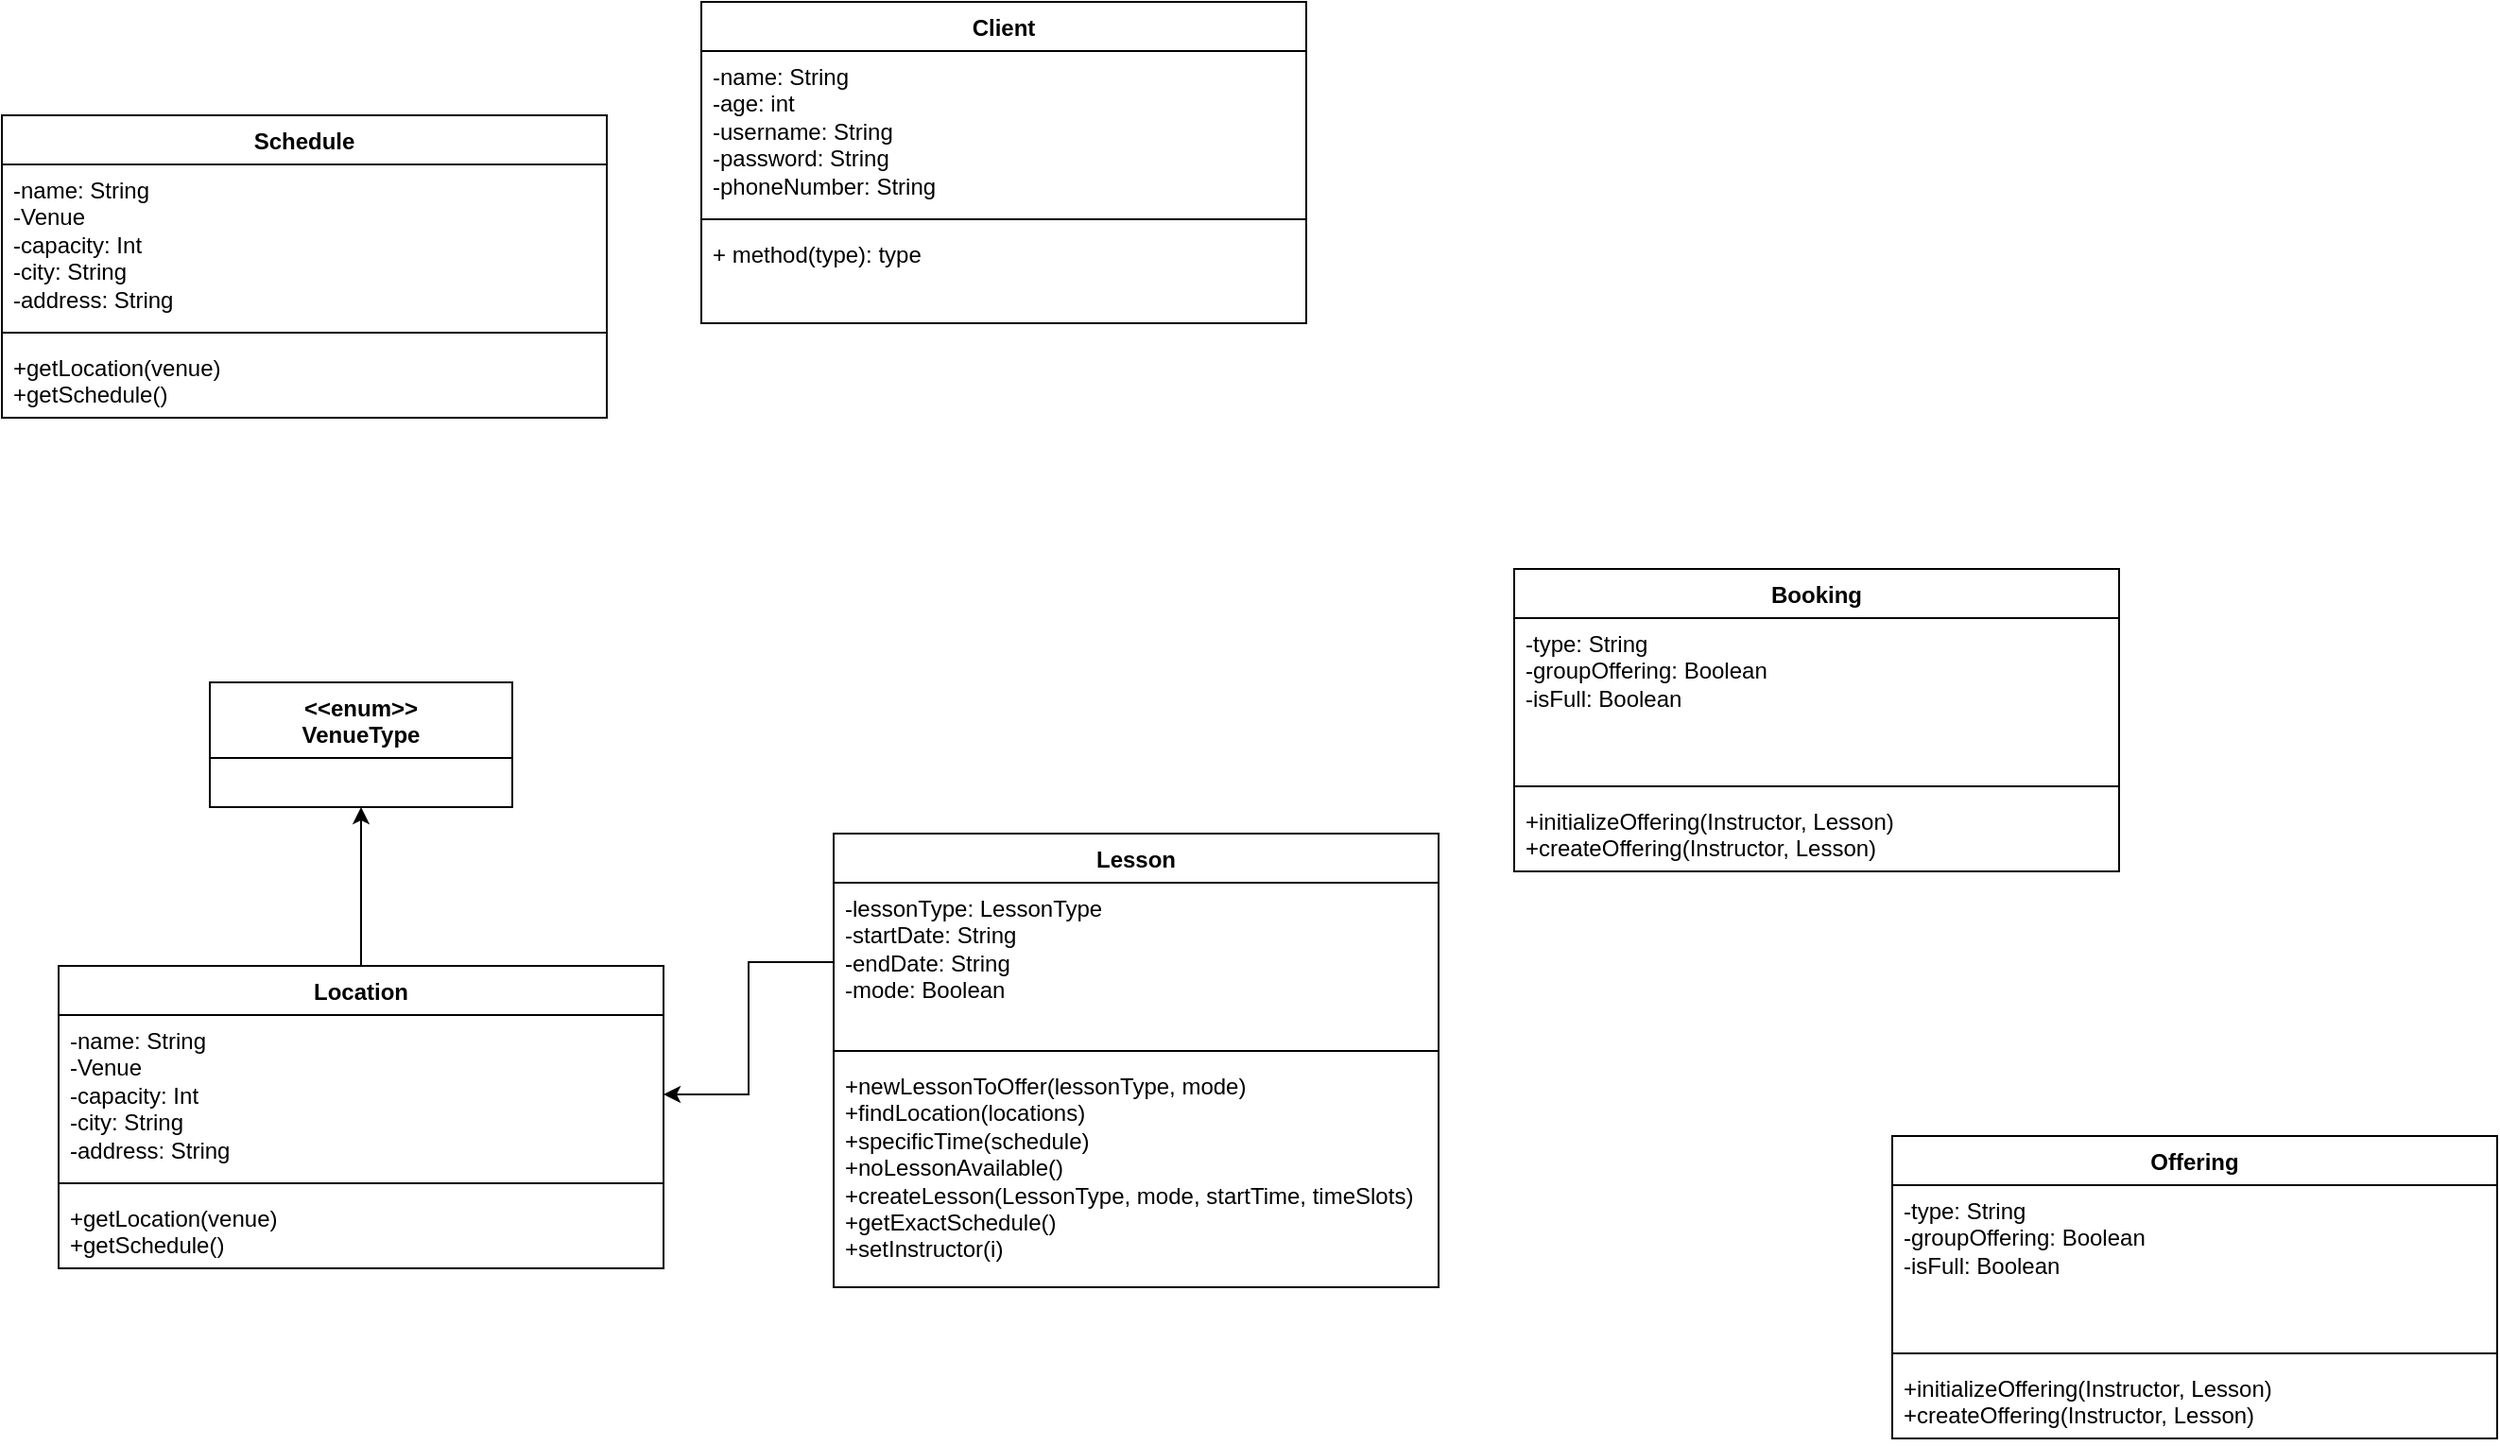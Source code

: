 <mxfile version="24.8.4">
  <diagram name="Page-1" id="CH_hg84p0OCZ-qr93urq">
    <mxGraphModel dx="1802" dy="812" grid="1" gridSize="10" guides="1" tooltips="1" connect="1" arrows="1" fold="1" page="1" pageScale="1" pageWidth="1400" pageHeight="1000" math="0" shadow="0">
      <root>
        <mxCell id="0" />
        <mxCell id="1" parent="0" />
        <mxCell id="Zw3f4Pixwr-wm7SCuNcm-1" value="Client" style="swimlane;fontStyle=1;align=center;verticalAlign=top;childLayout=stackLayout;horizontal=1;startSize=26;horizontalStack=0;resizeParent=1;resizeParentMax=0;resizeLast=0;collapsible=1;marginBottom=0;whiteSpace=wrap;html=1;" parent="1" vertex="1">
          <mxGeometry x="410" y="260" width="320" height="170" as="geometry" />
        </mxCell>
        <mxCell id="Zw3f4Pixwr-wm7SCuNcm-2" value="-name: String&lt;div&gt;-age: int&lt;/div&gt;&lt;div&gt;-username: String&lt;/div&gt;&lt;div&gt;-password: String&lt;/div&gt;&lt;div&gt;-phoneNumber: String&lt;/div&gt;" style="text;strokeColor=none;fillColor=none;align=left;verticalAlign=top;spacingLeft=4;spacingRight=4;overflow=hidden;rotatable=0;points=[[0,0.5],[1,0.5]];portConstraint=eastwest;whiteSpace=wrap;html=1;" parent="Zw3f4Pixwr-wm7SCuNcm-1" vertex="1">
          <mxGeometry y="26" width="320" height="84" as="geometry" />
        </mxCell>
        <mxCell id="Zw3f4Pixwr-wm7SCuNcm-3" value="" style="line;strokeWidth=1;fillColor=none;align=left;verticalAlign=middle;spacingTop=-1;spacingLeft=3;spacingRight=3;rotatable=0;labelPosition=right;points=[];portConstraint=eastwest;strokeColor=inherit;" parent="Zw3f4Pixwr-wm7SCuNcm-1" vertex="1">
          <mxGeometry y="110" width="320" height="10" as="geometry" />
        </mxCell>
        <mxCell id="Zw3f4Pixwr-wm7SCuNcm-4" value="+ method(type): type" style="text;strokeColor=none;fillColor=none;align=left;verticalAlign=top;spacingLeft=4;spacingRight=4;overflow=hidden;rotatable=0;points=[[0,0.5],[1,0.5]];portConstraint=eastwest;whiteSpace=wrap;html=1;" parent="Zw3f4Pixwr-wm7SCuNcm-1" vertex="1">
          <mxGeometry y="120" width="320" height="50" as="geometry" />
        </mxCell>
        <mxCell id="Zw3f4Pixwr-wm7SCuNcm-5" value="Lesson" style="swimlane;fontStyle=1;align=center;verticalAlign=top;childLayout=stackLayout;horizontal=1;startSize=26;horizontalStack=0;resizeParent=1;resizeParentMax=0;resizeLast=0;collapsible=1;marginBottom=0;whiteSpace=wrap;html=1;" parent="1" vertex="1">
          <mxGeometry x="480" y="700" width="320" height="240" as="geometry" />
        </mxCell>
        <mxCell id="Zw3f4Pixwr-wm7SCuNcm-6" value="-lessonType: LessonType&lt;div&gt;-startDate: String&lt;/div&gt;&lt;div&gt;-endDate: String&lt;br&gt;&lt;div&gt;-mode: Boolean&lt;/div&gt;&lt;/div&gt;" style="text;strokeColor=none;fillColor=none;align=left;verticalAlign=top;spacingLeft=4;spacingRight=4;overflow=hidden;rotatable=0;points=[[0,0.5],[1,0.5]];portConstraint=eastwest;whiteSpace=wrap;html=1;" parent="Zw3f4Pixwr-wm7SCuNcm-5" vertex="1">
          <mxGeometry y="26" width="320" height="84" as="geometry" />
        </mxCell>
        <mxCell id="Zw3f4Pixwr-wm7SCuNcm-7" value="" style="line;strokeWidth=1;fillColor=none;align=left;verticalAlign=middle;spacingTop=-1;spacingLeft=3;spacingRight=3;rotatable=0;labelPosition=right;points=[];portConstraint=eastwest;strokeColor=inherit;" parent="Zw3f4Pixwr-wm7SCuNcm-5" vertex="1">
          <mxGeometry y="110" width="320" height="10" as="geometry" />
        </mxCell>
        <mxCell id="Zw3f4Pixwr-wm7SCuNcm-8" value="+newLessonToOffer(lessonType, mode)&lt;div&gt;+findLocation(locations)&lt;/div&gt;&lt;div&gt;+specificTime(schedule)&lt;/div&gt;&lt;div&gt;+noLessonAvailable()&lt;/div&gt;&lt;div&gt;+createLesson(LessonType, mode, startTime, timeSlots)&lt;/div&gt;&lt;div&gt;+getExactSchedule()&lt;/div&gt;&lt;div&gt;+setInstructor(i)&lt;/div&gt;" style="text;strokeColor=none;fillColor=none;align=left;verticalAlign=top;spacingLeft=4;spacingRight=4;overflow=hidden;rotatable=0;points=[[0,0.5],[1,0.5]];portConstraint=eastwest;whiteSpace=wrap;html=1;" parent="Zw3f4Pixwr-wm7SCuNcm-5" vertex="1">
          <mxGeometry y="120" width="320" height="120" as="geometry" />
        </mxCell>
        <mxCell id="mA5hjD3BmIwjJKTukWuL-18" style="edgeStyle=orthogonalEdgeStyle;rounded=0;orthogonalLoop=1;jettySize=auto;html=1;exitX=0.5;exitY=0;exitDx=0;exitDy=0;entryX=0.5;entryY=1;entryDx=0;entryDy=0;" edge="1" parent="1" source="mA5hjD3BmIwjJKTukWuL-1" target="mA5hjD3BmIwjJKTukWuL-13">
          <mxGeometry relative="1" as="geometry" />
        </mxCell>
        <mxCell id="mA5hjD3BmIwjJKTukWuL-1" value="Location" style="swimlane;fontStyle=1;align=center;verticalAlign=top;childLayout=stackLayout;horizontal=1;startSize=26;horizontalStack=0;resizeParent=1;resizeParentMax=0;resizeLast=0;collapsible=1;marginBottom=0;whiteSpace=wrap;html=1;" vertex="1" parent="1">
          <mxGeometry x="70" y="770" width="320" height="160" as="geometry" />
        </mxCell>
        <mxCell id="mA5hjD3BmIwjJKTukWuL-2" value="-name: String&lt;div&gt;-Venue&lt;/div&gt;&lt;div&gt;-capacity: Int&lt;br&gt;&lt;div&gt;-city: String&lt;br&gt;&lt;div&gt;-address: String&lt;/div&gt;&lt;/div&gt;&lt;/div&gt;" style="text;strokeColor=none;fillColor=none;align=left;verticalAlign=top;spacingLeft=4;spacingRight=4;overflow=hidden;rotatable=0;points=[[0,0.5],[1,0.5]];portConstraint=eastwest;whiteSpace=wrap;html=1;" vertex="1" parent="mA5hjD3BmIwjJKTukWuL-1">
          <mxGeometry y="26" width="320" height="84" as="geometry" />
        </mxCell>
        <mxCell id="mA5hjD3BmIwjJKTukWuL-3" value="" style="line;strokeWidth=1;fillColor=none;align=left;verticalAlign=middle;spacingTop=-1;spacingLeft=3;spacingRight=3;rotatable=0;labelPosition=right;points=[];portConstraint=eastwest;strokeColor=inherit;" vertex="1" parent="mA5hjD3BmIwjJKTukWuL-1">
          <mxGeometry y="110" width="320" height="10" as="geometry" />
        </mxCell>
        <mxCell id="mA5hjD3BmIwjJKTukWuL-4" value="+getLocation(venue)&lt;div&gt;+getSchedule()&lt;/div&gt;" style="text;strokeColor=none;fillColor=none;align=left;verticalAlign=top;spacingLeft=4;spacingRight=4;overflow=hidden;rotatable=0;points=[[0,0.5],[1,0.5]];portConstraint=eastwest;whiteSpace=wrap;html=1;" vertex="1" parent="mA5hjD3BmIwjJKTukWuL-1">
          <mxGeometry y="120" width="320" height="40" as="geometry" />
        </mxCell>
        <mxCell id="mA5hjD3BmIwjJKTukWuL-5" value="Offering" style="swimlane;fontStyle=1;align=center;verticalAlign=top;childLayout=stackLayout;horizontal=1;startSize=26;horizontalStack=0;resizeParent=1;resizeParentMax=0;resizeLast=0;collapsible=1;marginBottom=0;whiteSpace=wrap;html=1;" vertex="1" parent="1">
          <mxGeometry x="1040" y="860" width="320" height="160" as="geometry" />
        </mxCell>
        <mxCell id="mA5hjD3BmIwjJKTukWuL-6" value="-type: String&lt;div&gt;-groupOffering: Boolean&lt;/div&gt;&lt;div&gt;-isFull: Boolean&lt;/div&gt;" style="text;strokeColor=none;fillColor=none;align=left;verticalAlign=top;spacingLeft=4;spacingRight=4;overflow=hidden;rotatable=0;points=[[0,0.5],[1,0.5]];portConstraint=eastwest;whiteSpace=wrap;html=1;" vertex="1" parent="mA5hjD3BmIwjJKTukWuL-5">
          <mxGeometry y="26" width="320" height="84" as="geometry" />
        </mxCell>
        <mxCell id="mA5hjD3BmIwjJKTukWuL-7" value="" style="line;strokeWidth=1;fillColor=none;align=left;verticalAlign=middle;spacingTop=-1;spacingLeft=3;spacingRight=3;rotatable=0;labelPosition=right;points=[];portConstraint=eastwest;strokeColor=inherit;" vertex="1" parent="mA5hjD3BmIwjJKTukWuL-5">
          <mxGeometry y="110" width="320" height="10" as="geometry" />
        </mxCell>
        <mxCell id="mA5hjD3BmIwjJKTukWuL-8" value="+initializeOffering(Instructor, Lesson)&lt;div&gt;+createOffering(Instructor, Lesson)&lt;/div&gt;" style="text;strokeColor=none;fillColor=none;align=left;verticalAlign=top;spacingLeft=4;spacingRight=4;overflow=hidden;rotatable=0;points=[[0,0.5],[1,0.5]];portConstraint=eastwest;whiteSpace=wrap;html=1;" vertex="1" parent="mA5hjD3BmIwjJKTukWuL-5">
          <mxGeometry y="120" width="320" height="40" as="geometry" />
        </mxCell>
        <mxCell id="mA5hjD3BmIwjJKTukWuL-9" value="Booking" style="swimlane;fontStyle=1;align=center;verticalAlign=top;childLayout=stackLayout;horizontal=1;startSize=26;horizontalStack=0;resizeParent=1;resizeParentMax=0;resizeLast=0;collapsible=1;marginBottom=0;whiteSpace=wrap;html=1;" vertex="1" parent="1">
          <mxGeometry x="840" y="560" width="320" height="160" as="geometry" />
        </mxCell>
        <mxCell id="mA5hjD3BmIwjJKTukWuL-10" value="-type: String&lt;div&gt;-groupOffering: Boolean&lt;/div&gt;&lt;div&gt;-isFull: Boolean&lt;/div&gt;" style="text;strokeColor=none;fillColor=none;align=left;verticalAlign=top;spacingLeft=4;spacingRight=4;overflow=hidden;rotatable=0;points=[[0,0.5],[1,0.5]];portConstraint=eastwest;whiteSpace=wrap;html=1;" vertex="1" parent="mA5hjD3BmIwjJKTukWuL-9">
          <mxGeometry y="26" width="320" height="84" as="geometry" />
        </mxCell>
        <mxCell id="mA5hjD3BmIwjJKTukWuL-11" value="" style="line;strokeWidth=1;fillColor=none;align=left;verticalAlign=middle;spacingTop=-1;spacingLeft=3;spacingRight=3;rotatable=0;labelPosition=right;points=[];portConstraint=eastwest;strokeColor=inherit;" vertex="1" parent="mA5hjD3BmIwjJKTukWuL-9">
          <mxGeometry y="110" width="320" height="10" as="geometry" />
        </mxCell>
        <mxCell id="mA5hjD3BmIwjJKTukWuL-12" value="+initializeOffering(Instructor, Lesson)&lt;div&gt;+createOffering(Instructor, Lesson)&lt;/div&gt;" style="text;strokeColor=none;fillColor=none;align=left;verticalAlign=top;spacingLeft=4;spacingRight=4;overflow=hidden;rotatable=0;points=[[0,0.5],[1,0.5]];portConstraint=eastwest;whiteSpace=wrap;html=1;" vertex="1" parent="mA5hjD3BmIwjJKTukWuL-9">
          <mxGeometry y="120" width="320" height="40" as="geometry" />
        </mxCell>
        <mxCell id="mA5hjD3BmIwjJKTukWuL-13" value="&amp;lt;&amp;lt;enum&amp;gt;&amp;gt;&lt;div&gt;VenueType&lt;br&gt;&lt;/div&gt;" style="swimlane;fontStyle=1;align=center;verticalAlign=top;childLayout=stackLayout;horizontal=1;startSize=40;horizontalStack=0;resizeParent=1;resizeParentMax=0;resizeLast=0;collapsible=1;marginBottom=0;whiteSpace=wrap;html=1;" vertex="1" parent="1">
          <mxGeometry x="150" y="620" width="160" height="66" as="geometry" />
        </mxCell>
        <mxCell id="mA5hjD3BmIwjJKTukWuL-20" style="edgeStyle=orthogonalEdgeStyle;rounded=0;orthogonalLoop=1;jettySize=auto;html=1;exitX=0;exitY=0.5;exitDx=0;exitDy=0;entryX=1;entryY=0.5;entryDx=0;entryDy=0;" edge="1" parent="1" source="Zw3f4Pixwr-wm7SCuNcm-6" target="mA5hjD3BmIwjJKTukWuL-2">
          <mxGeometry relative="1" as="geometry" />
        </mxCell>
        <mxCell id="mA5hjD3BmIwjJKTukWuL-21" value="Schedule" style="swimlane;fontStyle=1;align=center;verticalAlign=top;childLayout=stackLayout;horizontal=1;startSize=26;horizontalStack=0;resizeParent=1;resizeParentMax=0;resizeLast=0;collapsible=1;marginBottom=0;whiteSpace=wrap;html=1;" vertex="1" parent="1">
          <mxGeometry x="40" y="320" width="320" height="160" as="geometry" />
        </mxCell>
        <mxCell id="mA5hjD3BmIwjJKTukWuL-22" value="-name: String&lt;div&gt;-Venue&lt;/div&gt;&lt;div&gt;-capacity: Int&lt;br&gt;&lt;div&gt;-city: String&lt;br&gt;&lt;div&gt;-address: String&lt;/div&gt;&lt;/div&gt;&lt;/div&gt;" style="text;strokeColor=none;fillColor=none;align=left;verticalAlign=top;spacingLeft=4;spacingRight=4;overflow=hidden;rotatable=0;points=[[0,0.5],[1,0.5]];portConstraint=eastwest;whiteSpace=wrap;html=1;" vertex="1" parent="mA5hjD3BmIwjJKTukWuL-21">
          <mxGeometry y="26" width="320" height="84" as="geometry" />
        </mxCell>
        <mxCell id="mA5hjD3BmIwjJKTukWuL-23" value="" style="line;strokeWidth=1;fillColor=none;align=left;verticalAlign=middle;spacingTop=-1;spacingLeft=3;spacingRight=3;rotatable=0;labelPosition=right;points=[];portConstraint=eastwest;strokeColor=inherit;" vertex="1" parent="mA5hjD3BmIwjJKTukWuL-21">
          <mxGeometry y="110" width="320" height="10" as="geometry" />
        </mxCell>
        <mxCell id="mA5hjD3BmIwjJKTukWuL-24" value="+getLocation(venue)&lt;div&gt;+getSchedule()&lt;/div&gt;" style="text;strokeColor=none;fillColor=none;align=left;verticalAlign=top;spacingLeft=4;spacingRight=4;overflow=hidden;rotatable=0;points=[[0,0.5],[1,0.5]];portConstraint=eastwest;whiteSpace=wrap;html=1;" vertex="1" parent="mA5hjD3BmIwjJKTukWuL-21">
          <mxGeometry y="120" width="320" height="40" as="geometry" />
        </mxCell>
      </root>
    </mxGraphModel>
  </diagram>
</mxfile>
